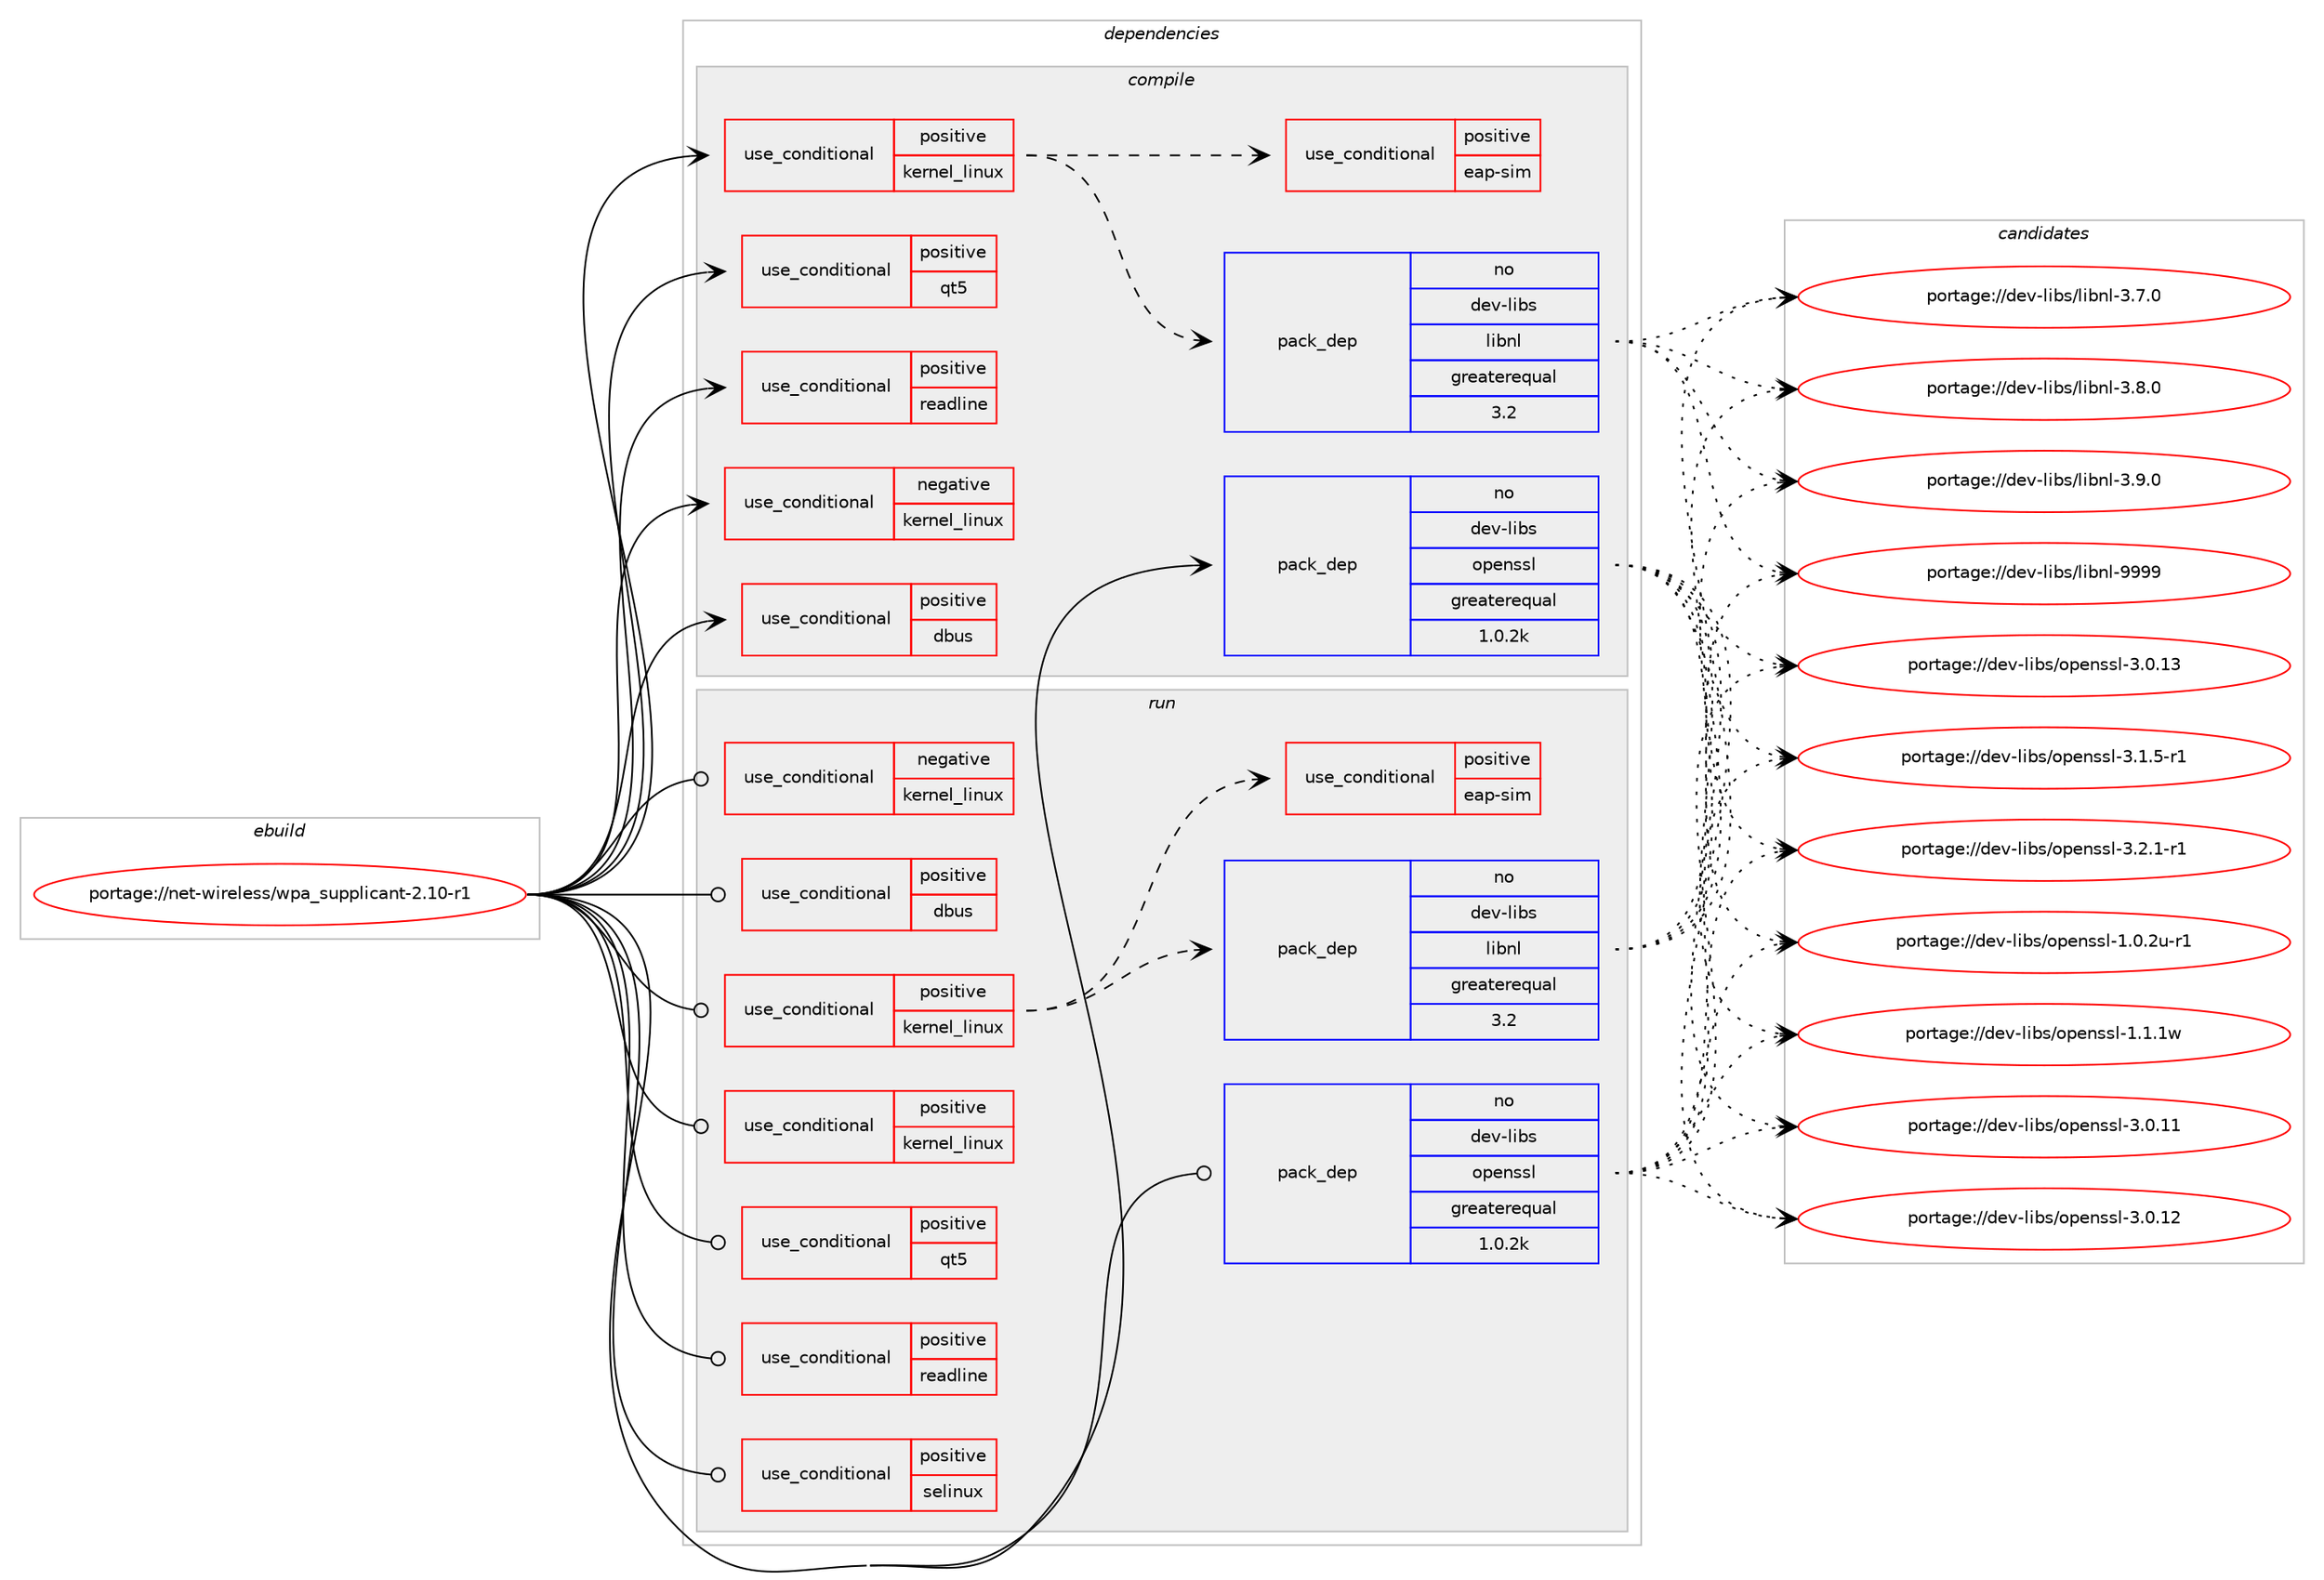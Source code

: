 digraph prolog {

# *************
# Graph options
# *************

newrank=true;
concentrate=true;
compound=true;
graph [rankdir=LR,fontname=Helvetica,fontsize=10,ranksep=1.5];#, ranksep=2.5, nodesep=0.2];
edge  [arrowhead=vee];
node  [fontname=Helvetica,fontsize=10];

# **********
# The ebuild
# **********

subgraph cluster_leftcol {
color=gray;
rank=same;
label=<<i>ebuild</i>>;
id [label="portage://net-wireless/wpa_supplicant-2.10-r1", color=red, width=4, href="../net-wireless/wpa_supplicant-2.10-r1.svg"];
}

# ****************
# The dependencies
# ****************

subgraph cluster_midcol {
color=gray;
label=<<i>dependencies</i>>;
subgraph cluster_compile {
fillcolor="#eeeeee";
style=filled;
label=<<i>compile</i>>;
subgraph cond6752 {
dependency9430 [label=<<TABLE BORDER="0" CELLBORDER="1" CELLSPACING="0" CELLPADDING="4"><TR><TD ROWSPAN="3" CELLPADDING="10">use_conditional</TD></TR><TR><TD>negative</TD></TR><TR><TD>kernel_linux</TD></TR></TABLE>>, shape=none, color=red];
# *** BEGIN UNKNOWN DEPENDENCY TYPE (TODO) ***
# dependency9430 -> package_dependency(portage://net-wireless/wpa_supplicant-2.10-r1,install,no,net-libs,libpcap,none,[,,],[],[])
# *** END UNKNOWN DEPENDENCY TYPE (TODO) ***

}
id:e -> dependency9430:w [weight=20,style="solid",arrowhead="vee"];
subgraph cond6753 {
dependency9431 [label=<<TABLE BORDER="0" CELLBORDER="1" CELLSPACING="0" CELLPADDING="4"><TR><TD ROWSPAN="3" CELLPADDING="10">use_conditional</TD></TR><TR><TD>positive</TD></TR><TR><TD>dbus</TD></TR></TABLE>>, shape=none, color=red];
# *** BEGIN UNKNOWN DEPENDENCY TYPE (TODO) ***
# dependency9431 -> package_dependency(portage://net-wireless/wpa_supplicant-2.10-r1,install,no,sys-apps,dbus,none,[,,],[],[])
# *** END UNKNOWN DEPENDENCY TYPE (TODO) ***

}
id:e -> dependency9431:w [weight=20,style="solid",arrowhead="vee"];
subgraph cond6754 {
dependency9432 [label=<<TABLE BORDER="0" CELLBORDER="1" CELLSPACING="0" CELLPADDING="4"><TR><TD ROWSPAN="3" CELLPADDING="10">use_conditional</TD></TR><TR><TD>positive</TD></TR><TR><TD>kernel_linux</TD></TR></TABLE>>, shape=none, color=red];
subgraph pack2591 {
dependency9433 [label=<<TABLE BORDER="0" CELLBORDER="1" CELLSPACING="0" CELLPADDING="4" WIDTH="220"><TR><TD ROWSPAN="6" CELLPADDING="30">pack_dep</TD></TR><TR><TD WIDTH="110">no</TD></TR><TR><TD>dev-libs</TD></TR><TR><TD>libnl</TD></TR><TR><TD>greaterequal</TD></TR><TR><TD>3.2</TD></TR></TABLE>>, shape=none, color=blue];
}
dependency9432:e -> dependency9433:w [weight=20,style="dashed",arrowhead="vee"];
subgraph cond6755 {
dependency9434 [label=<<TABLE BORDER="0" CELLBORDER="1" CELLSPACING="0" CELLPADDING="4"><TR><TD ROWSPAN="3" CELLPADDING="10">use_conditional</TD></TR><TR><TD>positive</TD></TR><TR><TD>eap-sim</TD></TR></TABLE>>, shape=none, color=red];
# *** BEGIN UNKNOWN DEPENDENCY TYPE (TODO) ***
# dependency9434 -> package_dependency(portage://net-wireless/wpa_supplicant-2.10-r1,install,no,sys-apps,pcsc-lite,none,[,,],[],[])
# *** END UNKNOWN DEPENDENCY TYPE (TODO) ***

}
dependency9432:e -> dependency9434:w [weight=20,style="dashed",arrowhead="vee"];
}
id:e -> dependency9432:w [weight=20,style="solid",arrowhead="vee"];
subgraph cond6756 {
dependency9435 [label=<<TABLE BORDER="0" CELLBORDER="1" CELLSPACING="0" CELLPADDING="4"><TR><TD ROWSPAN="3" CELLPADDING="10">use_conditional</TD></TR><TR><TD>positive</TD></TR><TR><TD>qt5</TD></TR></TABLE>>, shape=none, color=red];
# *** BEGIN UNKNOWN DEPENDENCY TYPE (TODO) ***
# dependency9435 -> package_dependency(portage://net-wireless/wpa_supplicant-2.10-r1,install,no,dev-qt,qtcore,none,[,,],[slot(5)],[])
# *** END UNKNOWN DEPENDENCY TYPE (TODO) ***

# *** BEGIN UNKNOWN DEPENDENCY TYPE (TODO) ***
# dependency9435 -> package_dependency(portage://net-wireless/wpa_supplicant-2.10-r1,install,no,dev-qt,qtgui,none,[,,],[slot(5)],[])
# *** END UNKNOWN DEPENDENCY TYPE (TODO) ***

# *** BEGIN UNKNOWN DEPENDENCY TYPE (TODO) ***
# dependency9435 -> package_dependency(portage://net-wireless/wpa_supplicant-2.10-r1,install,no,dev-qt,qtsvg,none,[,,],[slot(5)],[])
# *** END UNKNOWN DEPENDENCY TYPE (TODO) ***

# *** BEGIN UNKNOWN DEPENDENCY TYPE (TODO) ***
# dependency9435 -> package_dependency(portage://net-wireless/wpa_supplicant-2.10-r1,install,no,dev-qt,qtwidgets,none,[,,],[slot(5)],[])
# *** END UNKNOWN DEPENDENCY TYPE (TODO) ***

}
id:e -> dependency9435:w [weight=20,style="solid",arrowhead="vee"];
subgraph cond6757 {
dependency9436 [label=<<TABLE BORDER="0" CELLBORDER="1" CELLSPACING="0" CELLPADDING="4"><TR><TD ROWSPAN="3" CELLPADDING="10">use_conditional</TD></TR><TR><TD>positive</TD></TR><TR><TD>readline</TD></TR></TABLE>>, shape=none, color=red];
# *** BEGIN UNKNOWN DEPENDENCY TYPE (TODO) ***
# dependency9436 -> package_dependency(portage://net-wireless/wpa_supplicant-2.10-r1,install,no,sys-libs,ncurses,none,[,,],[slot(0),equal],[])
# *** END UNKNOWN DEPENDENCY TYPE (TODO) ***

# *** BEGIN UNKNOWN DEPENDENCY TYPE (TODO) ***
# dependency9436 -> package_dependency(portage://net-wireless/wpa_supplicant-2.10-r1,install,no,sys-libs,readline,none,[,,],[slot(0),equal],[])
# *** END UNKNOWN DEPENDENCY TYPE (TODO) ***

}
id:e -> dependency9436:w [weight=20,style="solid",arrowhead="vee"];
subgraph pack2592 {
dependency9437 [label=<<TABLE BORDER="0" CELLBORDER="1" CELLSPACING="0" CELLPADDING="4" WIDTH="220"><TR><TD ROWSPAN="6" CELLPADDING="30">pack_dep</TD></TR><TR><TD WIDTH="110">no</TD></TR><TR><TD>dev-libs</TD></TR><TR><TD>openssl</TD></TR><TR><TD>greaterequal</TD></TR><TR><TD>1.0.2k</TD></TR></TABLE>>, shape=none, color=blue];
}
id:e -> dependency9437:w [weight=20,style="solid",arrowhead="vee"];
}
subgraph cluster_compileandrun {
fillcolor="#eeeeee";
style=filled;
label=<<i>compile and run</i>>;
}
subgraph cluster_run {
fillcolor="#eeeeee";
style=filled;
label=<<i>run</i>>;
subgraph cond6758 {
dependency9438 [label=<<TABLE BORDER="0" CELLBORDER="1" CELLSPACING="0" CELLPADDING="4"><TR><TD ROWSPAN="3" CELLPADDING="10">use_conditional</TD></TR><TR><TD>negative</TD></TR><TR><TD>kernel_linux</TD></TR></TABLE>>, shape=none, color=red];
# *** BEGIN UNKNOWN DEPENDENCY TYPE (TODO) ***
# dependency9438 -> package_dependency(portage://net-wireless/wpa_supplicant-2.10-r1,run,no,net-libs,libpcap,none,[,,],[],[])
# *** END UNKNOWN DEPENDENCY TYPE (TODO) ***

}
id:e -> dependency9438:w [weight=20,style="solid",arrowhead="odot"];
subgraph cond6759 {
dependency9439 [label=<<TABLE BORDER="0" CELLBORDER="1" CELLSPACING="0" CELLPADDING="4"><TR><TD ROWSPAN="3" CELLPADDING="10">use_conditional</TD></TR><TR><TD>positive</TD></TR><TR><TD>dbus</TD></TR></TABLE>>, shape=none, color=red];
# *** BEGIN UNKNOWN DEPENDENCY TYPE (TODO) ***
# dependency9439 -> package_dependency(portage://net-wireless/wpa_supplicant-2.10-r1,run,no,sys-apps,dbus,none,[,,],[],[])
# *** END UNKNOWN DEPENDENCY TYPE (TODO) ***

}
id:e -> dependency9439:w [weight=20,style="solid",arrowhead="odot"];
subgraph cond6760 {
dependency9440 [label=<<TABLE BORDER="0" CELLBORDER="1" CELLSPACING="0" CELLPADDING="4"><TR><TD ROWSPAN="3" CELLPADDING="10">use_conditional</TD></TR><TR><TD>positive</TD></TR><TR><TD>kernel_linux</TD></TR></TABLE>>, shape=none, color=red];
subgraph pack2593 {
dependency9441 [label=<<TABLE BORDER="0" CELLBORDER="1" CELLSPACING="0" CELLPADDING="4" WIDTH="220"><TR><TD ROWSPAN="6" CELLPADDING="30">pack_dep</TD></TR><TR><TD WIDTH="110">no</TD></TR><TR><TD>dev-libs</TD></TR><TR><TD>libnl</TD></TR><TR><TD>greaterequal</TD></TR><TR><TD>3.2</TD></TR></TABLE>>, shape=none, color=blue];
}
dependency9440:e -> dependency9441:w [weight=20,style="dashed",arrowhead="vee"];
subgraph cond6761 {
dependency9442 [label=<<TABLE BORDER="0" CELLBORDER="1" CELLSPACING="0" CELLPADDING="4"><TR><TD ROWSPAN="3" CELLPADDING="10">use_conditional</TD></TR><TR><TD>positive</TD></TR><TR><TD>eap-sim</TD></TR></TABLE>>, shape=none, color=red];
# *** BEGIN UNKNOWN DEPENDENCY TYPE (TODO) ***
# dependency9442 -> package_dependency(portage://net-wireless/wpa_supplicant-2.10-r1,run,no,sys-apps,pcsc-lite,none,[,,],[],[])
# *** END UNKNOWN DEPENDENCY TYPE (TODO) ***

}
dependency9440:e -> dependency9442:w [weight=20,style="dashed",arrowhead="vee"];
}
id:e -> dependency9440:w [weight=20,style="solid",arrowhead="odot"];
subgraph cond6762 {
dependency9443 [label=<<TABLE BORDER="0" CELLBORDER="1" CELLSPACING="0" CELLPADDING="4"><TR><TD ROWSPAN="3" CELLPADDING="10">use_conditional</TD></TR><TR><TD>positive</TD></TR><TR><TD>kernel_linux</TD></TR></TABLE>>, shape=none, color=red];
# *** BEGIN UNKNOWN DEPENDENCY TYPE (TODO) ***
# dependency9443 -> package_dependency(portage://net-wireless/wpa_supplicant-2.10-r1,run,no,net-wireless,wireless-regdb,none,[,,],[],[])
# *** END UNKNOWN DEPENDENCY TYPE (TODO) ***

}
id:e -> dependency9443:w [weight=20,style="solid",arrowhead="odot"];
subgraph cond6763 {
dependency9444 [label=<<TABLE BORDER="0" CELLBORDER="1" CELLSPACING="0" CELLPADDING="4"><TR><TD ROWSPAN="3" CELLPADDING="10">use_conditional</TD></TR><TR><TD>positive</TD></TR><TR><TD>qt5</TD></TR></TABLE>>, shape=none, color=red];
# *** BEGIN UNKNOWN DEPENDENCY TYPE (TODO) ***
# dependency9444 -> package_dependency(portage://net-wireless/wpa_supplicant-2.10-r1,run,no,dev-qt,qtcore,none,[,,],[slot(5)],[])
# *** END UNKNOWN DEPENDENCY TYPE (TODO) ***

# *** BEGIN UNKNOWN DEPENDENCY TYPE (TODO) ***
# dependency9444 -> package_dependency(portage://net-wireless/wpa_supplicant-2.10-r1,run,no,dev-qt,qtgui,none,[,,],[slot(5)],[])
# *** END UNKNOWN DEPENDENCY TYPE (TODO) ***

# *** BEGIN UNKNOWN DEPENDENCY TYPE (TODO) ***
# dependency9444 -> package_dependency(portage://net-wireless/wpa_supplicant-2.10-r1,run,no,dev-qt,qtsvg,none,[,,],[slot(5)],[])
# *** END UNKNOWN DEPENDENCY TYPE (TODO) ***

# *** BEGIN UNKNOWN DEPENDENCY TYPE (TODO) ***
# dependency9444 -> package_dependency(portage://net-wireless/wpa_supplicant-2.10-r1,run,no,dev-qt,qtwidgets,none,[,,],[slot(5)],[])
# *** END UNKNOWN DEPENDENCY TYPE (TODO) ***

}
id:e -> dependency9444:w [weight=20,style="solid",arrowhead="odot"];
subgraph cond6764 {
dependency9445 [label=<<TABLE BORDER="0" CELLBORDER="1" CELLSPACING="0" CELLPADDING="4"><TR><TD ROWSPAN="3" CELLPADDING="10">use_conditional</TD></TR><TR><TD>positive</TD></TR><TR><TD>readline</TD></TR></TABLE>>, shape=none, color=red];
# *** BEGIN UNKNOWN DEPENDENCY TYPE (TODO) ***
# dependency9445 -> package_dependency(portage://net-wireless/wpa_supplicant-2.10-r1,run,no,sys-libs,ncurses,none,[,,],[slot(0),equal],[])
# *** END UNKNOWN DEPENDENCY TYPE (TODO) ***

# *** BEGIN UNKNOWN DEPENDENCY TYPE (TODO) ***
# dependency9445 -> package_dependency(portage://net-wireless/wpa_supplicant-2.10-r1,run,no,sys-libs,readline,none,[,,],[slot(0),equal],[])
# *** END UNKNOWN DEPENDENCY TYPE (TODO) ***

}
id:e -> dependency9445:w [weight=20,style="solid",arrowhead="odot"];
subgraph cond6765 {
dependency9446 [label=<<TABLE BORDER="0" CELLBORDER="1" CELLSPACING="0" CELLPADDING="4"><TR><TD ROWSPAN="3" CELLPADDING="10">use_conditional</TD></TR><TR><TD>positive</TD></TR><TR><TD>selinux</TD></TR></TABLE>>, shape=none, color=red];
# *** BEGIN UNKNOWN DEPENDENCY TYPE (TODO) ***
# dependency9446 -> package_dependency(portage://net-wireless/wpa_supplicant-2.10-r1,run,no,sec-policy,selinux-networkmanager,none,[,,],[],[])
# *** END UNKNOWN DEPENDENCY TYPE (TODO) ***

}
id:e -> dependency9446:w [weight=20,style="solid",arrowhead="odot"];
subgraph pack2594 {
dependency9447 [label=<<TABLE BORDER="0" CELLBORDER="1" CELLSPACING="0" CELLPADDING="4" WIDTH="220"><TR><TD ROWSPAN="6" CELLPADDING="30">pack_dep</TD></TR><TR><TD WIDTH="110">no</TD></TR><TR><TD>dev-libs</TD></TR><TR><TD>openssl</TD></TR><TR><TD>greaterequal</TD></TR><TR><TD>1.0.2k</TD></TR></TABLE>>, shape=none, color=blue];
}
id:e -> dependency9447:w [weight=20,style="solid",arrowhead="odot"];
}
}

# **************
# The candidates
# **************

subgraph cluster_choices {
rank=same;
color=gray;
label=<<i>candidates</i>>;

subgraph choice2591 {
color=black;
nodesep=1;
choice10010111845108105981154710810598110108455146554648 [label="portage://dev-libs/libnl-3.7.0", color=red, width=4,href="../dev-libs/libnl-3.7.0.svg"];
choice10010111845108105981154710810598110108455146564648 [label="portage://dev-libs/libnl-3.8.0", color=red, width=4,href="../dev-libs/libnl-3.8.0.svg"];
choice10010111845108105981154710810598110108455146574648 [label="portage://dev-libs/libnl-3.9.0", color=red, width=4,href="../dev-libs/libnl-3.9.0.svg"];
choice100101118451081059811547108105981101084557575757 [label="portage://dev-libs/libnl-9999", color=red, width=4,href="../dev-libs/libnl-9999.svg"];
dependency9433:e -> choice10010111845108105981154710810598110108455146554648:w [style=dotted,weight="100"];
dependency9433:e -> choice10010111845108105981154710810598110108455146564648:w [style=dotted,weight="100"];
dependency9433:e -> choice10010111845108105981154710810598110108455146574648:w [style=dotted,weight="100"];
dependency9433:e -> choice100101118451081059811547108105981101084557575757:w [style=dotted,weight="100"];
}
subgraph choice2592 {
color=black;
nodesep=1;
choice1001011184510810598115471111121011101151151084549464846501174511449 [label="portage://dev-libs/openssl-1.0.2u-r1", color=red, width=4,href="../dev-libs/openssl-1.0.2u-r1.svg"];
choice100101118451081059811547111112101110115115108454946494649119 [label="portage://dev-libs/openssl-1.1.1w", color=red, width=4,href="../dev-libs/openssl-1.1.1w.svg"];
choice10010111845108105981154711111210111011511510845514648464949 [label="portage://dev-libs/openssl-3.0.11", color=red, width=4,href="../dev-libs/openssl-3.0.11.svg"];
choice10010111845108105981154711111210111011511510845514648464950 [label="portage://dev-libs/openssl-3.0.12", color=red, width=4,href="../dev-libs/openssl-3.0.12.svg"];
choice10010111845108105981154711111210111011511510845514648464951 [label="portage://dev-libs/openssl-3.0.13", color=red, width=4,href="../dev-libs/openssl-3.0.13.svg"];
choice1001011184510810598115471111121011101151151084551464946534511449 [label="portage://dev-libs/openssl-3.1.5-r1", color=red, width=4,href="../dev-libs/openssl-3.1.5-r1.svg"];
choice1001011184510810598115471111121011101151151084551465046494511449 [label="portage://dev-libs/openssl-3.2.1-r1", color=red, width=4,href="../dev-libs/openssl-3.2.1-r1.svg"];
dependency9437:e -> choice1001011184510810598115471111121011101151151084549464846501174511449:w [style=dotted,weight="100"];
dependency9437:e -> choice100101118451081059811547111112101110115115108454946494649119:w [style=dotted,weight="100"];
dependency9437:e -> choice10010111845108105981154711111210111011511510845514648464949:w [style=dotted,weight="100"];
dependency9437:e -> choice10010111845108105981154711111210111011511510845514648464950:w [style=dotted,weight="100"];
dependency9437:e -> choice10010111845108105981154711111210111011511510845514648464951:w [style=dotted,weight="100"];
dependency9437:e -> choice1001011184510810598115471111121011101151151084551464946534511449:w [style=dotted,weight="100"];
dependency9437:e -> choice1001011184510810598115471111121011101151151084551465046494511449:w [style=dotted,weight="100"];
}
subgraph choice2593 {
color=black;
nodesep=1;
choice10010111845108105981154710810598110108455146554648 [label="portage://dev-libs/libnl-3.7.0", color=red, width=4,href="../dev-libs/libnl-3.7.0.svg"];
choice10010111845108105981154710810598110108455146564648 [label="portage://dev-libs/libnl-3.8.0", color=red, width=4,href="../dev-libs/libnl-3.8.0.svg"];
choice10010111845108105981154710810598110108455146574648 [label="portage://dev-libs/libnl-3.9.0", color=red, width=4,href="../dev-libs/libnl-3.9.0.svg"];
choice100101118451081059811547108105981101084557575757 [label="portage://dev-libs/libnl-9999", color=red, width=4,href="../dev-libs/libnl-9999.svg"];
dependency9441:e -> choice10010111845108105981154710810598110108455146554648:w [style=dotted,weight="100"];
dependency9441:e -> choice10010111845108105981154710810598110108455146564648:w [style=dotted,weight="100"];
dependency9441:e -> choice10010111845108105981154710810598110108455146574648:w [style=dotted,weight="100"];
dependency9441:e -> choice100101118451081059811547108105981101084557575757:w [style=dotted,weight="100"];
}
subgraph choice2594 {
color=black;
nodesep=1;
choice1001011184510810598115471111121011101151151084549464846501174511449 [label="portage://dev-libs/openssl-1.0.2u-r1", color=red, width=4,href="../dev-libs/openssl-1.0.2u-r1.svg"];
choice100101118451081059811547111112101110115115108454946494649119 [label="portage://dev-libs/openssl-1.1.1w", color=red, width=4,href="../dev-libs/openssl-1.1.1w.svg"];
choice10010111845108105981154711111210111011511510845514648464949 [label="portage://dev-libs/openssl-3.0.11", color=red, width=4,href="../dev-libs/openssl-3.0.11.svg"];
choice10010111845108105981154711111210111011511510845514648464950 [label="portage://dev-libs/openssl-3.0.12", color=red, width=4,href="../dev-libs/openssl-3.0.12.svg"];
choice10010111845108105981154711111210111011511510845514648464951 [label="portage://dev-libs/openssl-3.0.13", color=red, width=4,href="../dev-libs/openssl-3.0.13.svg"];
choice1001011184510810598115471111121011101151151084551464946534511449 [label="portage://dev-libs/openssl-3.1.5-r1", color=red, width=4,href="../dev-libs/openssl-3.1.5-r1.svg"];
choice1001011184510810598115471111121011101151151084551465046494511449 [label="portage://dev-libs/openssl-3.2.1-r1", color=red, width=4,href="../dev-libs/openssl-3.2.1-r1.svg"];
dependency9447:e -> choice1001011184510810598115471111121011101151151084549464846501174511449:w [style=dotted,weight="100"];
dependency9447:e -> choice100101118451081059811547111112101110115115108454946494649119:w [style=dotted,weight="100"];
dependency9447:e -> choice10010111845108105981154711111210111011511510845514648464949:w [style=dotted,weight="100"];
dependency9447:e -> choice10010111845108105981154711111210111011511510845514648464950:w [style=dotted,weight="100"];
dependency9447:e -> choice10010111845108105981154711111210111011511510845514648464951:w [style=dotted,weight="100"];
dependency9447:e -> choice1001011184510810598115471111121011101151151084551464946534511449:w [style=dotted,weight="100"];
dependency9447:e -> choice1001011184510810598115471111121011101151151084551465046494511449:w [style=dotted,weight="100"];
}
}

}
